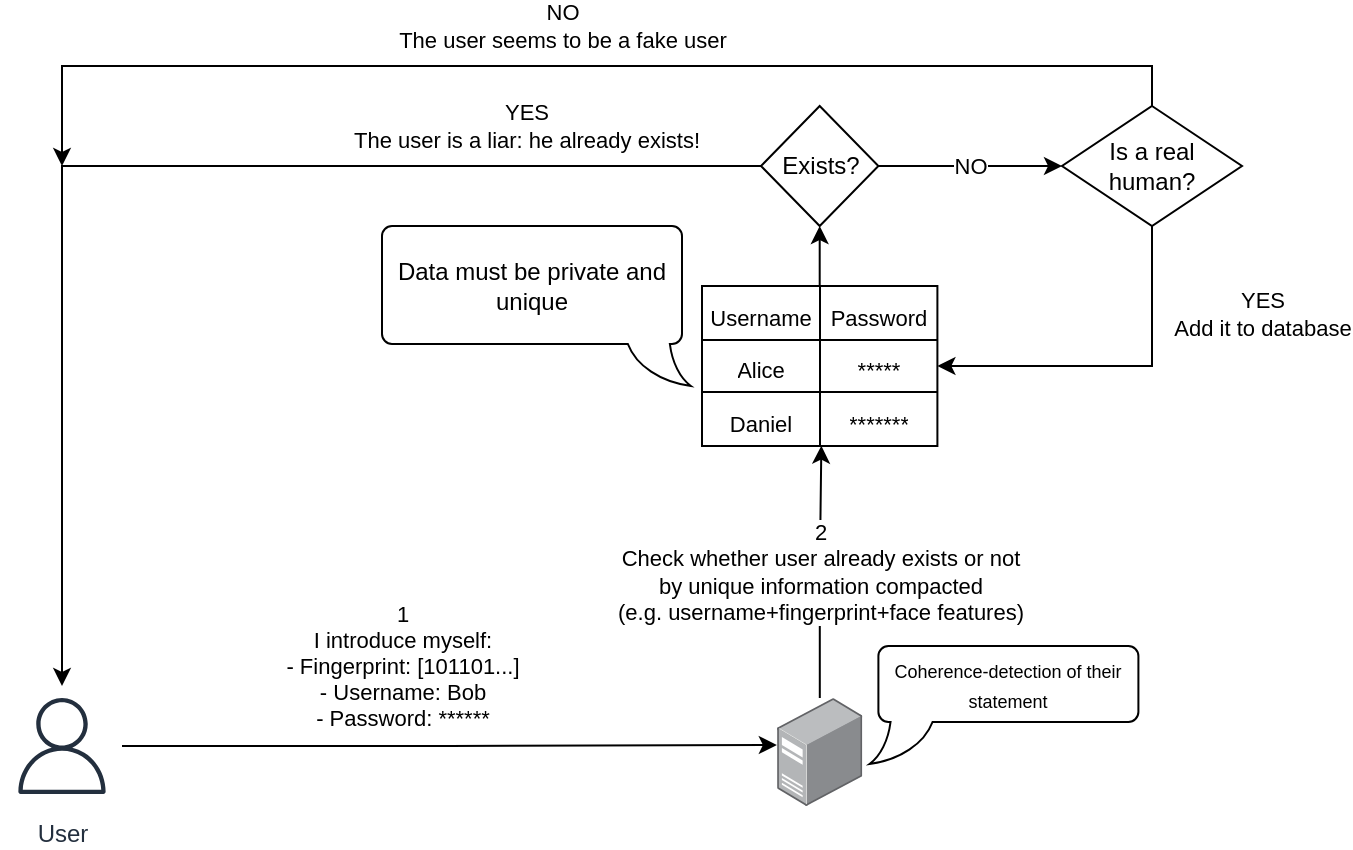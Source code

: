 <mxfile version="23.1.5" type="device">
  <diagram name="Página-1" id="mMz8CjLTrx1g4O1drdC4">
    <mxGraphModel dx="792" dy="449" grid="1" gridSize="10" guides="1" tooltips="1" connect="1" arrows="1" fold="1" page="1" pageScale="1" pageWidth="827" pageHeight="1169" background="#ffffff" math="0" shadow="0">
      <root>
        <mxCell id="0" />
        <mxCell id="1" parent="0" />
        <mxCell id="fXNH3gLhTMMdUVB6ScwV-33" value="2&lt;br&gt;Check whether user already exists or not&lt;br&gt;by unique information compacted&lt;br&gt;(e.g. username+fingerprint+face features)" style="edgeStyle=orthogonalEdgeStyle;rounded=0;orthogonalLoop=1;jettySize=auto;html=1;entryX=0.507;entryY=0.995;entryDx=0;entryDy=0;entryPerimeter=0;" edge="1" parent="1" source="fXNH3gLhTMMdUVB6ScwV-1" target="fXNH3gLhTMMdUVB6ScwV-10">
          <mxGeometry relative="1" as="geometry">
            <mxPoint x="521.3" y="340" as="targetPoint" />
          </mxGeometry>
        </mxCell>
        <mxCell id="fXNH3gLhTMMdUVB6ScwV-1" value="" style="image;points=[];aspect=fixed;html=1;align=center;shadow=0;dashed=0;image=img/lib/allied_telesis/computer_and_terminals/Server_Desktop.svg;" vertex="1" parent="1">
          <mxGeometry x="497.55" y="456" width="42.6" height="54" as="geometry" />
        </mxCell>
        <mxCell id="fXNH3gLhTMMdUVB6ScwV-2" value="User" style="sketch=0;outlineConnect=0;fontColor=#232F3E;gradientColor=none;strokeColor=#232F3E;fillColor=#ffffff;dashed=0;verticalLabelPosition=bottom;verticalAlign=top;align=center;html=1;fontSize=12;fontStyle=0;aspect=fixed;shape=mxgraph.aws4.resourceIcon;resIcon=mxgraph.aws4.user;" vertex="1" parent="1">
          <mxGeometry x="110" y="450" width="60" height="60" as="geometry" />
        </mxCell>
        <mxCell id="fXNH3gLhTMMdUVB6ScwV-3" value="1&lt;br&gt;I introduce myself:&lt;br&gt;- Fingerprint: [101101...]&lt;br&gt;- Username: Bob&lt;br&gt;- Password: ******" style="edgeStyle=orthogonalEdgeStyle;rounded=0;orthogonalLoop=1;jettySize=auto;html=1;entryX=-0.003;entryY=0.435;entryDx=0;entryDy=0;entryPerimeter=0;" edge="1" parent="1" source="fXNH3gLhTMMdUVB6ScwV-2" target="fXNH3gLhTMMdUVB6ScwV-1">
          <mxGeometry x="-0.146" y="40" relative="1" as="geometry">
            <mxPoint as="offset" />
          </mxGeometry>
        </mxCell>
        <mxCell id="fXNH3gLhTMMdUVB6ScwV-36" style="edgeStyle=orthogonalEdgeStyle;rounded=0;orthogonalLoop=1;jettySize=auto;html=1;entryX=0.5;entryY=1;entryDx=0;entryDy=0;" edge="1" parent="1" source="fXNH3gLhTMMdUVB6ScwV-5" target="fXNH3gLhTMMdUVB6ScwV-35">
          <mxGeometry relative="1" as="geometry" />
        </mxCell>
        <mxCell id="fXNH3gLhTMMdUVB6ScwV-5" value="" style="shape=table;startSize=0;container=1;collapsible=0;childLayout=tableLayout;fontSize=16;" vertex="1" parent="1">
          <mxGeometry x="460" y="250" width="117.7" height="80" as="geometry" />
        </mxCell>
        <mxCell id="fXNH3gLhTMMdUVB6ScwV-6" value="" style="shape=tableRow;horizontal=0;startSize=0;swimlaneHead=0;swimlaneBody=0;strokeColor=inherit;top=0;left=0;bottom=0;right=0;collapsible=0;dropTarget=0;fillColor=none;points=[[0,0.5],[1,0.5]];portConstraint=eastwest;fontSize=16;" vertex="1" parent="fXNH3gLhTMMdUVB6ScwV-5">
          <mxGeometry width="117.7" height="27" as="geometry" />
        </mxCell>
        <mxCell id="fXNH3gLhTMMdUVB6ScwV-7" value="&lt;font style=&quot;font-size: 11px;&quot;&gt;Username&lt;/font&gt;" style="shape=partialRectangle;html=1;whiteSpace=wrap;connectable=0;strokeColor=inherit;overflow=hidden;fillColor=none;top=0;left=0;bottom=0;right=0;pointerEvents=1;fontSize=16;" vertex="1" parent="fXNH3gLhTMMdUVB6ScwV-6">
          <mxGeometry width="59" height="27" as="geometry">
            <mxRectangle width="59" height="27" as="alternateBounds" />
          </mxGeometry>
        </mxCell>
        <mxCell id="fXNH3gLhTMMdUVB6ScwV-67" value="&lt;font style=&quot;font-size: 11px;&quot;&gt;Password&lt;/font&gt;" style="shape=partialRectangle;html=1;whiteSpace=wrap;connectable=0;strokeColor=inherit;overflow=hidden;fillColor=none;top=0;left=0;bottom=0;right=0;pointerEvents=1;fontSize=16;" vertex="1" parent="fXNH3gLhTMMdUVB6ScwV-6">
          <mxGeometry x="59" width="59" height="27" as="geometry">
            <mxRectangle width="59" height="27" as="alternateBounds" />
          </mxGeometry>
        </mxCell>
        <mxCell id="fXNH3gLhTMMdUVB6ScwV-14" value="" style="shape=tableRow;horizontal=0;startSize=0;swimlaneHead=0;swimlaneBody=0;strokeColor=inherit;top=0;left=0;bottom=0;right=0;collapsible=0;dropTarget=0;fillColor=none;points=[[0,0.5],[1,0.5]];portConstraint=eastwest;fontSize=16;" vertex="1" parent="fXNH3gLhTMMdUVB6ScwV-5">
          <mxGeometry y="27" width="117.7" height="26" as="geometry" />
        </mxCell>
        <mxCell id="fXNH3gLhTMMdUVB6ScwV-15" value="&lt;font style=&quot;font-size: 11px;&quot;&gt;Alice&lt;/font&gt;" style="shape=partialRectangle;html=1;whiteSpace=wrap;connectable=0;strokeColor=inherit;overflow=hidden;fillColor=none;top=0;left=0;bottom=0;right=0;pointerEvents=1;fontSize=16;" vertex="1" parent="fXNH3gLhTMMdUVB6ScwV-14">
          <mxGeometry width="59" height="26" as="geometry">
            <mxRectangle width="59" height="26" as="alternateBounds" />
          </mxGeometry>
        </mxCell>
        <mxCell id="fXNH3gLhTMMdUVB6ScwV-68" value="&lt;font style=&quot;font-size: 11px;&quot;&gt;*****&lt;/font&gt;" style="shape=partialRectangle;html=1;whiteSpace=wrap;connectable=0;strokeColor=inherit;overflow=hidden;fillColor=none;top=0;left=0;bottom=0;right=0;pointerEvents=1;fontSize=16;" vertex="1" parent="fXNH3gLhTMMdUVB6ScwV-14">
          <mxGeometry x="59" width="59" height="26" as="geometry">
            <mxRectangle width="59" height="26" as="alternateBounds" />
          </mxGeometry>
        </mxCell>
        <mxCell id="fXNH3gLhTMMdUVB6ScwV-10" value="" style="shape=tableRow;horizontal=0;startSize=0;swimlaneHead=0;swimlaneBody=0;strokeColor=inherit;top=0;left=0;bottom=0;right=0;collapsible=0;dropTarget=0;fillColor=none;points=[[0,0.5],[1,0.5]];portConstraint=eastwest;fontSize=16;" vertex="1" parent="fXNH3gLhTMMdUVB6ScwV-5">
          <mxGeometry y="53" width="117.7" height="27" as="geometry" />
        </mxCell>
        <mxCell id="fXNH3gLhTMMdUVB6ScwV-11" value="&lt;font style=&quot;font-size: 11px;&quot;&gt;Daniel&lt;/font&gt;" style="shape=partialRectangle;html=1;whiteSpace=wrap;connectable=0;strokeColor=inherit;overflow=hidden;fillColor=none;top=0;left=0;bottom=0;right=0;pointerEvents=1;fontSize=16;" vertex="1" parent="fXNH3gLhTMMdUVB6ScwV-10">
          <mxGeometry width="59" height="27" as="geometry">
            <mxRectangle width="59" height="27" as="alternateBounds" />
          </mxGeometry>
        </mxCell>
        <mxCell id="fXNH3gLhTMMdUVB6ScwV-69" value="&lt;font style=&quot;font-size: 11px;&quot;&gt;*******&lt;/font&gt;" style="shape=partialRectangle;html=1;whiteSpace=wrap;connectable=0;strokeColor=inherit;overflow=hidden;fillColor=none;top=0;left=0;bottom=0;right=0;pointerEvents=1;fontSize=16;" vertex="1" parent="fXNH3gLhTMMdUVB6ScwV-10">
          <mxGeometry x="59" width="59" height="27" as="geometry">
            <mxRectangle width="59" height="27" as="alternateBounds" />
          </mxGeometry>
        </mxCell>
        <mxCell id="fXNH3gLhTMMdUVB6ScwV-37" value="YES&lt;br&gt;The user is a liar: he already exists!" style="edgeStyle=orthogonalEdgeStyle;rounded=0;orthogonalLoop=1;jettySize=auto;html=1;" edge="1" parent="1" source="fXNH3gLhTMMdUVB6ScwV-35" target="fXNH3gLhTMMdUVB6ScwV-2">
          <mxGeometry x="-0.613" y="-20" relative="1" as="geometry">
            <mxPoint x="270" y="370" as="targetPoint" />
            <Array as="points">
              <mxPoint x="140" y="190" />
            </Array>
            <mxPoint as="offset" />
          </mxGeometry>
        </mxCell>
        <mxCell id="fXNH3gLhTMMdUVB6ScwV-38" value="NO" style="edgeStyle=orthogonalEdgeStyle;rounded=0;orthogonalLoop=1;jettySize=auto;html=1;" edge="1" parent="1" source="fXNH3gLhTMMdUVB6ScwV-35">
          <mxGeometry relative="1" as="geometry">
            <mxPoint x="640" y="190" as="targetPoint" />
          </mxGeometry>
        </mxCell>
        <mxCell id="fXNH3gLhTMMdUVB6ScwV-35" value="Exists?" style="rhombus;whiteSpace=wrap;html=1;" vertex="1" parent="1">
          <mxGeometry x="489.5" y="160" width="58.7" height="60" as="geometry" />
        </mxCell>
        <mxCell id="fXNH3gLhTMMdUVB6ScwV-42" value="NO&lt;br&gt;The user seems to be a fake user" style="edgeStyle=orthogonalEdgeStyle;rounded=0;orthogonalLoop=1;jettySize=auto;html=1;exitX=0.5;exitY=0;exitDx=0;exitDy=0;" edge="1" parent="1" source="fXNH3gLhTMMdUVB6ScwV-41">
          <mxGeometry x="0.024" y="-20" relative="1" as="geometry">
            <mxPoint x="140" y="190" as="targetPoint" />
            <Array as="points">
              <mxPoint x="685" y="140" />
              <mxPoint x="140" y="140" />
            </Array>
            <mxPoint as="offset" />
          </mxGeometry>
        </mxCell>
        <mxCell id="fXNH3gLhTMMdUVB6ScwV-43" value="YES&lt;br&gt;Add it to database" style="edgeStyle=orthogonalEdgeStyle;rounded=0;orthogonalLoop=1;jettySize=auto;html=1;entryX=1;entryY=0.5;entryDx=0;entryDy=0;" edge="1" parent="1" source="fXNH3gLhTMMdUVB6ScwV-41" target="fXNH3gLhTMMdUVB6ScwV-14">
          <mxGeometry x="-0.511" y="55" relative="1" as="geometry">
            <mxPoint x="685" y="250" as="targetPoint" />
            <mxPoint as="offset" />
          </mxGeometry>
        </mxCell>
        <mxCell id="fXNH3gLhTMMdUVB6ScwV-41" value="Is a real human?" style="rhombus;whiteSpace=wrap;html=1;" vertex="1" parent="1">
          <mxGeometry x="640" y="160" width="90" height="60" as="geometry" />
        </mxCell>
        <mxCell id="fXNH3gLhTMMdUVB6ScwV-45" value="Data must be private and unique" style="whiteSpace=wrap;html=1;shape=mxgraph.basic.roundRectCallout;dx=16.57;dy=21;size=5;boundedLbl=1;flipH=1;" vertex="1" parent="1">
          <mxGeometry x="300" y="220" width="150" height="80" as="geometry" />
        </mxCell>
        <mxCell id="fXNH3gLhTMMdUVB6ScwV-70" value="&lt;font style=&quot;font-size: 9px;&quot;&gt;Coherence-detection of their statement&lt;/font&gt;" style="whiteSpace=wrap;html=1;shape=mxgraph.basic.roundRectCallout;dx=16.57;dy=21;size=5;boundedLbl=1;flipH=0;" vertex="1" parent="1">
          <mxGeometry x="548.2" y="430" width="130" height="59" as="geometry" />
        </mxCell>
      </root>
    </mxGraphModel>
  </diagram>
</mxfile>
